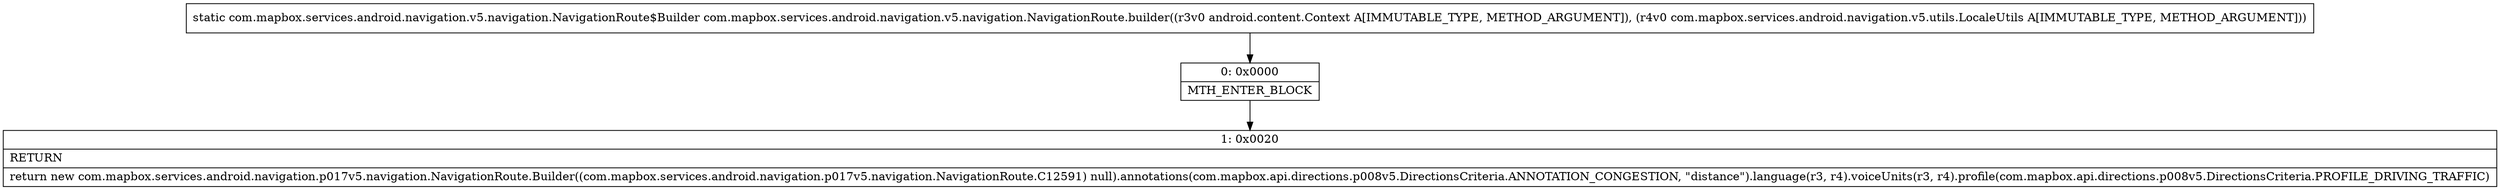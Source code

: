 digraph "CFG forcom.mapbox.services.android.navigation.v5.navigation.NavigationRoute.builder(Landroid\/content\/Context;Lcom\/mapbox\/services\/android\/navigation\/v5\/utils\/LocaleUtils;)Lcom\/mapbox\/services\/android\/navigation\/v5\/navigation\/NavigationRoute$Builder;" {
Node_0 [shape=record,label="{0\:\ 0x0000|MTH_ENTER_BLOCK\l}"];
Node_1 [shape=record,label="{1\:\ 0x0020|RETURN\l|return new com.mapbox.services.android.navigation.p017v5.navigation.NavigationRoute.Builder((com.mapbox.services.android.navigation.p017v5.navigation.NavigationRoute.C12591) null).annotations(com.mapbox.api.directions.p008v5.DirectionsCriteria.ANNOTATION_CONGESTION, \"distance\").language(r3, r4).voiceUnits(r3, r4).profile(com.mapbox.api.directions.p008v5.DirectionsCriteria.PROFILE_DRIVING_TRAFFIC)\l}"];
MethodNode[shape=record,label="{static com.mapbox.services.android.navigation.v5.navigation.NavigationRoute$Builder com.mapbox.services.android.navigation.v5.navigation.NavigationRoute.builder((r3v0 android.content.Context A[IMMUTABLE_TYPE, METHOD_ARGUMENT]), (r4v0 com.mapbox.services.android.navigation.v5.utils.LocaleUtils A[IMMUTABLE_TYPE, METHOD_ARGUMENT])) }"];
MethodNode -> Node_0;
Node_0 -> Node_1;
}

